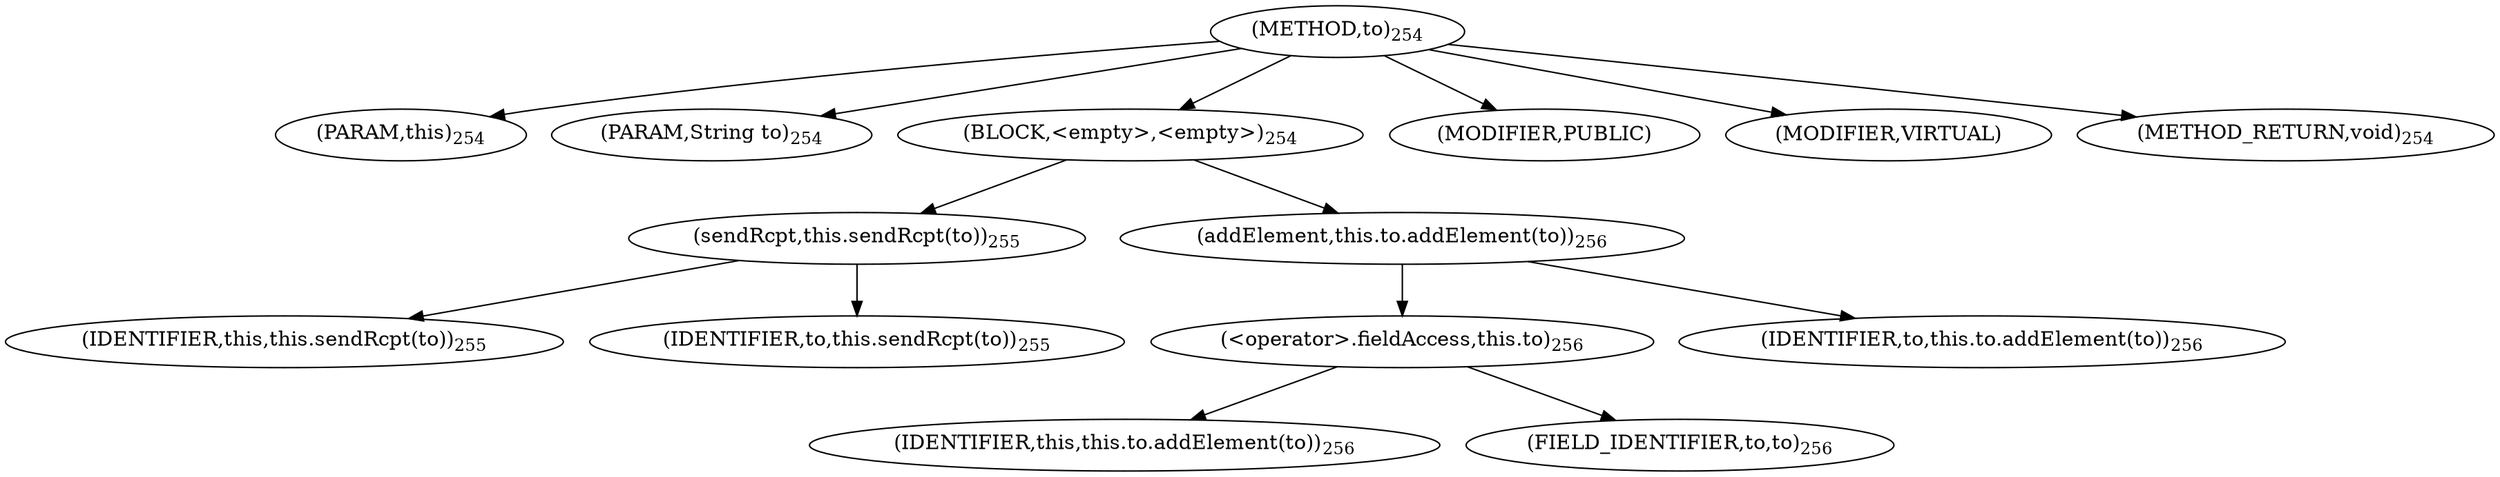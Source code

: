 digraph "to" {  
"354" [label = <(METHOD,to)<SUB>254</SUB>> ]
"20" [label = <(PARAM,this)<SUB>254</SUB>> ]
"355" [label = <(PARAM,String to)<SUB>254</SUB>> ]
"356" [label = <(BLOCK,&lt;empty&gt;,&lt;empty&gt;)<SUB>254</SUB>> ]
"357" [label = <(sendRcpt,this.sendRcpt(to))<SUB>255</SUB>> ]
"19" [label = <(IDENTIFIER,this,this.sendRcpt(to))<SUB>255</SUB>> ]
"358" [label = <(IDENTIFIER,to,this.sendRcpt(to))<SUB>255</SUB>> ]
"359" [label = <(addElement,this.to.addElement(to))<SUB>256</SUB>> ]
"360" [label = <(&lt;operator&gt;.fieldAccess,this.to)<SUB>256</SUB>> ]
"21" [label = <(IDENTIFIER,this,this.to.addElement(to))<SUB>256</SUB>> ]
"361" [label = <(FIELD_IDENTIFIER,to,to)<SUB>256</SUB>> ]
"362" [label = <(IDENTIFIER,to,this.to.addElement(to))<SUB>256</SUB>> ]
"363" [label = <(MODIFIER,PUBLIC)> ]
"364" [label = <(MODIFIER,VIRTUAL)> ]
"365" [label = <(METHOD_RETURN,void)<SUB>254</SUB>> ]
  "354" -> "20" 
  "354" -> "355" 
  "354" -> "356" 
  "354" -> "363" 
  "354" -> "364" 
  "354" -> "365" 
  "356" -> "357" 
  "356" -> "359" 
  "357" -> "19" 
  "357" -> "358" 
  "359" -> "360" 
  "359" -> "362" 
  "360" -> "21" 
  "360" -> "361" 
}
